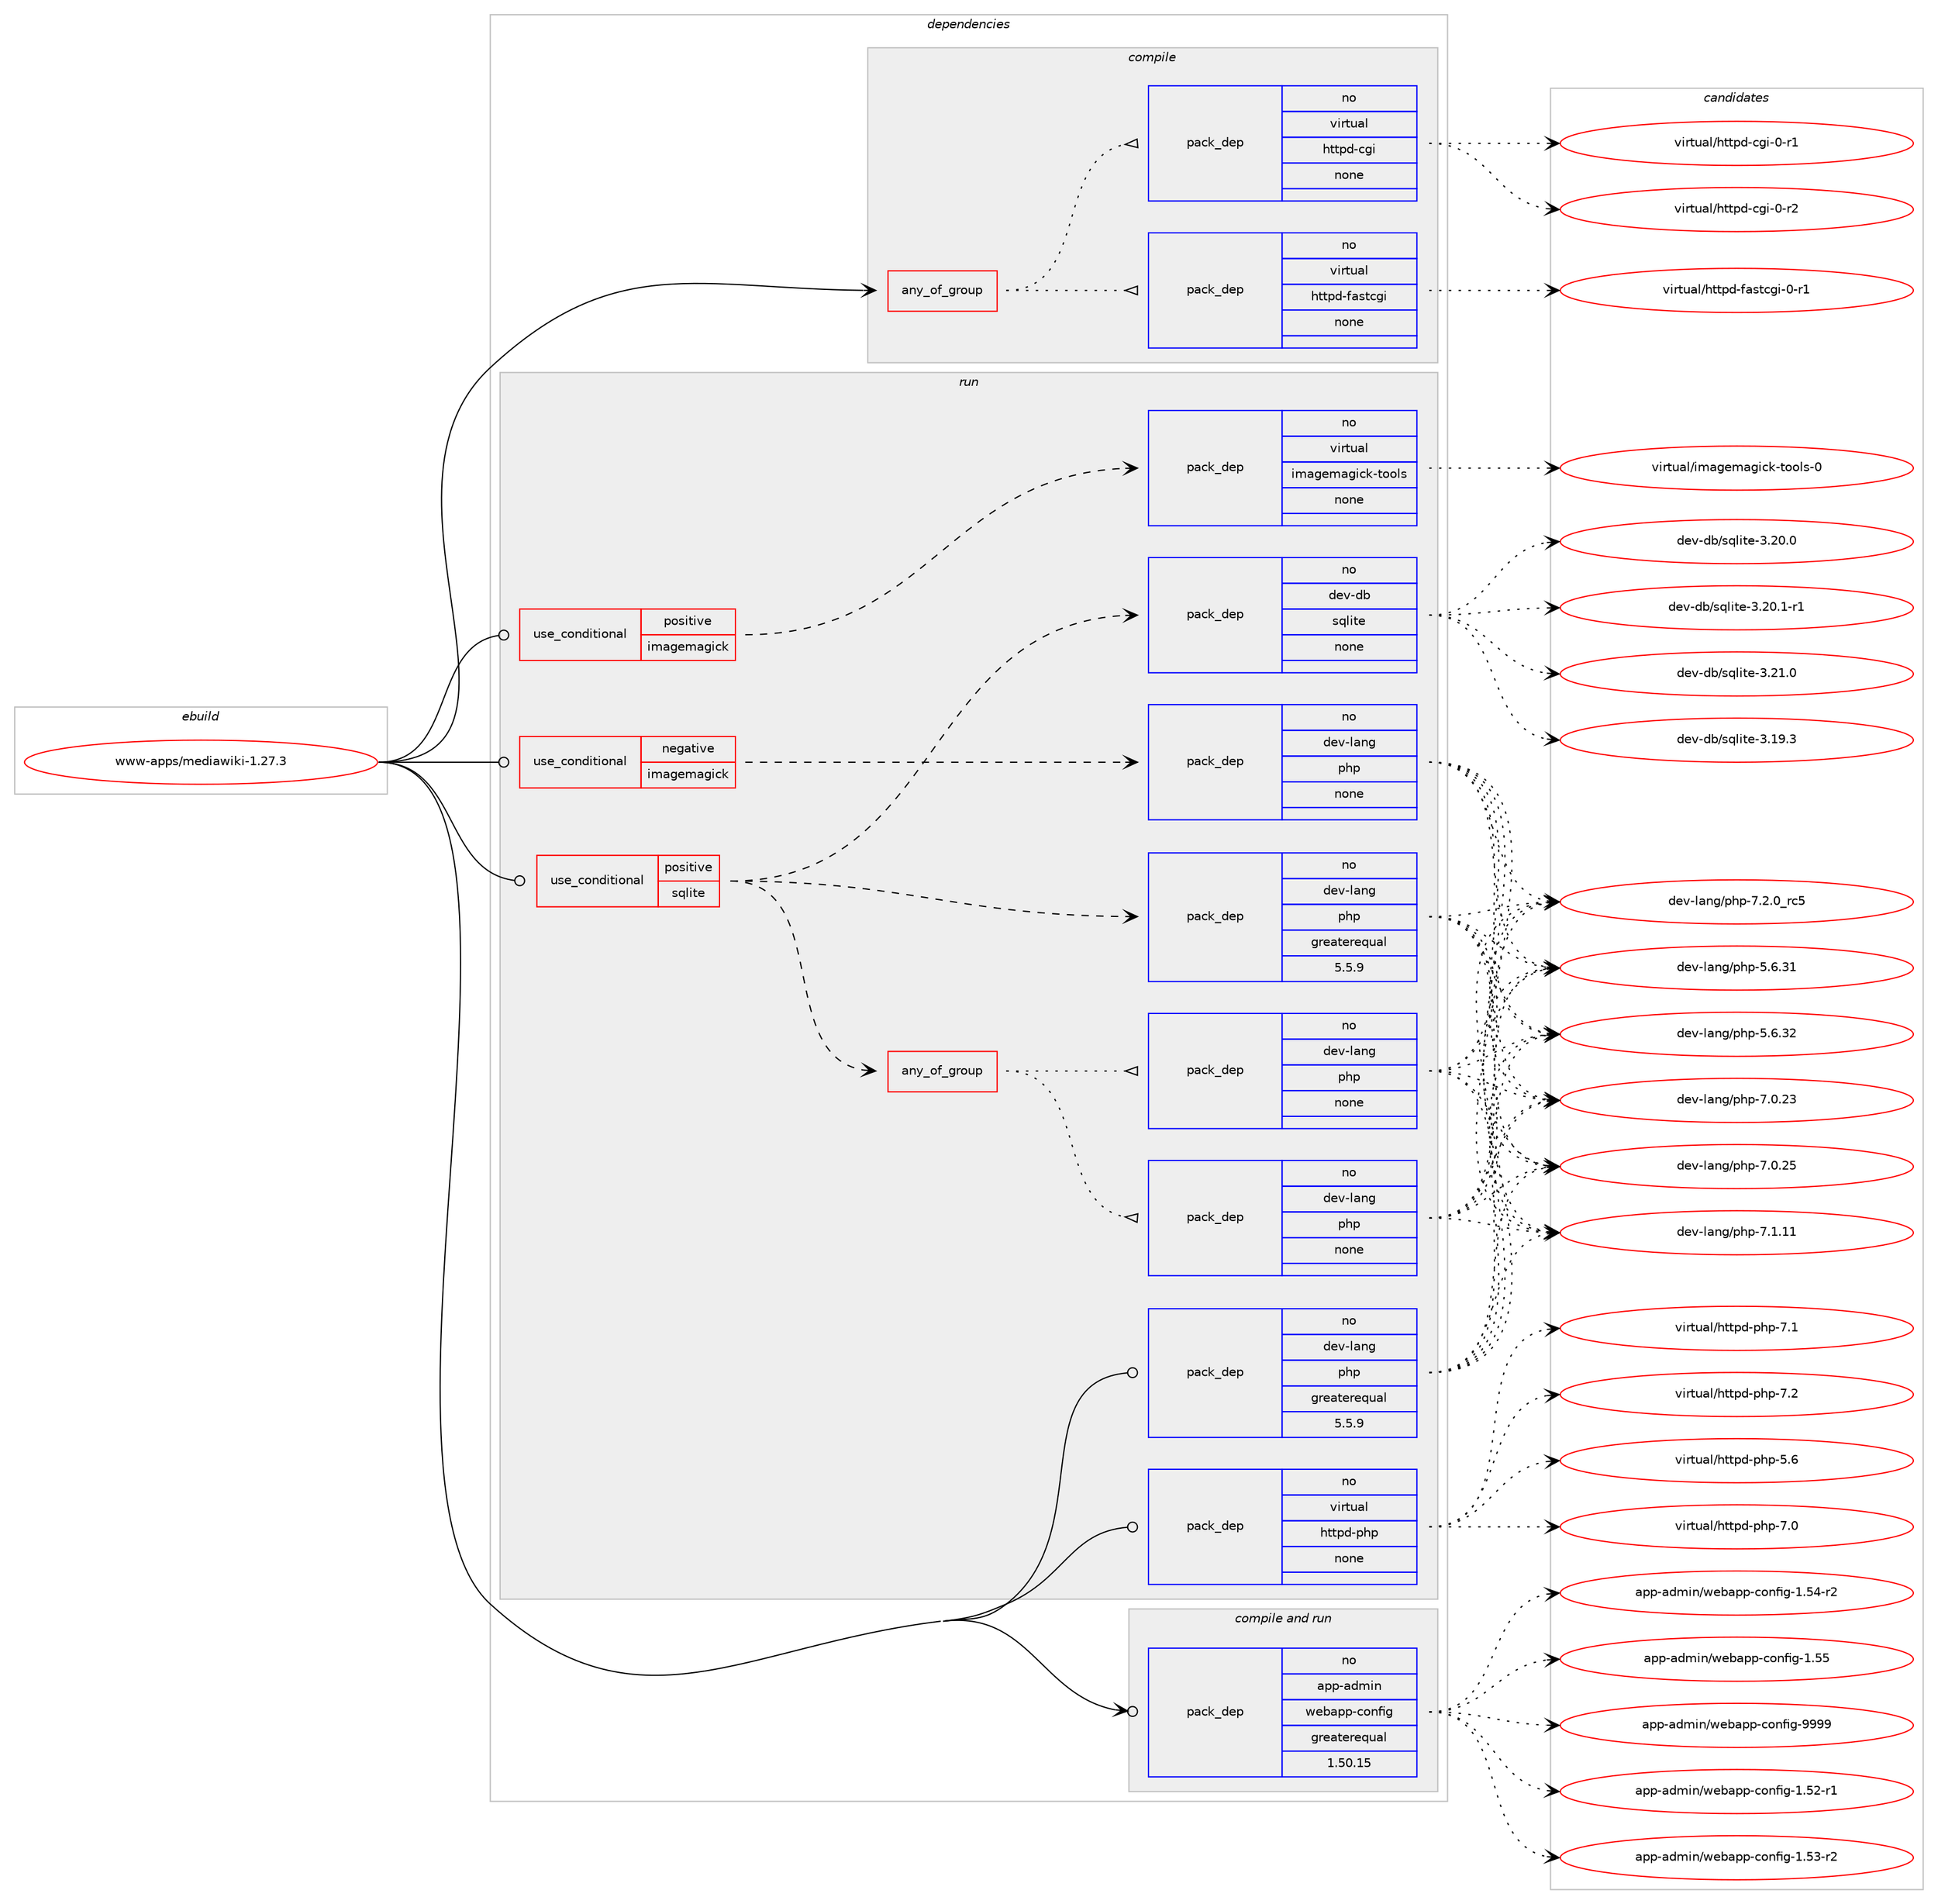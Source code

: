 digraph prolog {

# *************
# Graph options
# *************

newrank=true;
concentrate=true;
compound=true;
graph [rankdir=LR,fontname=Helvetica,fontsize=10,ranksep=1.5];#, ranksep=2.5, nodesep=0.2];
edge  [arrowhead=vee];
node  [fontname=Helvetica,fontsize=10];

# **********
# The ebuild
# **********

subgraph cluster_leftcol {
color=gray;
rank=same;
label=<<i>ebuild</i>>;
id [label="www-apps/mediawiki-1.27.3", color=red, width=4, href="../www-apps/mediawiki-1.27.3.svg"];
}

# ****************
# The dependencies
# ****************

subgraph cluster_midcol {
color=gray;
label=<<i>dependencies</i>>;
subgraph cluster_compile {
fillcolor="#eeeeee";
style=filled;
label=<<i>compile</i>>;
subgraph any8842 {
dependency501231 [label=<<TABLE BORDER="0" CELLBORDER="1" CELLSPACING="0" CELLPADDING="4"><TR><TD CELLPADDING="10">any_of_group</TD></TR></TABLE>>, shape=none, color=red];subgraph pack372599 {
dependency501232 [label=<<TABLE BORDER="0" CELLBORDER="1" CELLSPACING="0" CELLPADDING="4" WIDTH="220"><TR><TD ROWSPAN="6" CELLPADDING="30">pack_dep</TD></TR><TR><TD WIDTH="110">no</TD></TR><TR><TD>virtual</TD></TR><TR><TD>httpd-cgi</TD></TR><TR><TD>none</TD></TR><TR><TD></TD></TR></TABLE>>, shape=none, color=blue];
}
dependency501231:e -> dependency501232:w [weight=20,style="dotted",arrowhead="oinv"];
subgraph pack372600 {
dependency501233 [label=<<TABLE BORDER="0" CELLBORDER="1" CELLSPACING="0" CELLPADDING="4" WIDTH="220"><TR><TD ROWSPAN="6" CELLPADDING="30">pack_dep</TD></TR><TR><TD WIDTH="110">no</TD></TR><TR><TD>virtual</TD></TR><TR><TD>httpd-fastcgi</TD></TR><TR><TD>none</TD></TR><TR><TD></TD></TR></TABLE>>, shape=none, color=blue];
}
dependency501231:e -> dependency501233:w [weight=20,style="dotted",arrowhead="oinv"];
}
id:e -> dependency501231:w [weight=20,style="solid",arrowhead="vee"];
}
subgraph cluster_compileandrun {
fillcolor="#eeeeee";
style=filled;
label=<<i>compile and run</i>>;
subgraph pack372601 {
dependency501234 [label=<<TABLE BORDER="0" CELLBORDER="1" CELLSPACING="0" CELLPADDING="4" WIDTH="220"><TR><TD ROWSPAN="6" CELLPADDING="30">pack_dep</TD></TR><TR><TD WIDTH="110">no</TD></TR><TR><TD>app-admin</TD></TR><TR><TD>webapp-config</TD></TR><TR><TD>greaterequal</TD></TR><TR><TD>1.50.15</TD></TR></TABLE>>, shape=none, color=blue];
}
id:e -> dependency501234:w [weight=20,style="solid",arrowhead="odotvee"];
}
subgraph cluster_run {
fillcolor="#eeeeee";
style=filled;
label=<<i>run</i>>;
subgraph cond119462 {
dependency501235 [label=<<TABLE BORDER="0" CELLBORDER="1" CELLSPACING="0" CELLPADDING="4"><TR><TD ROWSPAN="3" CELLPADDING="10">use_conditional</TD></TR><TR><TD>negative</TD></TR><TR><TD>imagemagick</TD></TR></TABLE>>, shape=none, color=red];
subgraph pack372602 {
dependency501236 [label=<<TABLE BORDER="0" CELLBORDER="1" CELLSPACING="0" CELLPADDING="4" WIDTH="220"><TR><TD ROWSPAN="6" CELLPADDING="30">pack_dep</TD></TR><TR><TD WIDTH="110">no</TD></TR><TR><TD>dev-lang</TD></TR><TR><TD>php</TD></TR><TR><TD>none</TD></TR><TR><TD></TD></TR></TABLE>>, shape=none, color=blue];
}
dependency501235:e -> dependency501236:w [weight=20,style="dashed",arrowhead="vee"];
}
id:e -> dependency501235:w [weight=20,style="solid",arrowhead="odot"];
subgraph cond119463 {
dependency501237 [label=<<TABLE BORDER="0" CELLBORDER="1" CELLSPACING="0" CELLPADDING="4"><TR><TD ROWSPAN="3" CELLPADDING="10">use_conditional</TD></TR><TR><TD>positive</TD></TR><TR><TD>imagemagick</TD></TR></TABLE>>, shape=none, color=red];
subgraph pack372603 {
dependency501238 [label=<<TABLE BORDER="0" CELLBORDER="1" CELLSPACING="0" CELLPADDING="4" WIDTH="220"><TR><TD ROWSPAN="6" CELLPADDING="30">pack_dep</TD></TR><TR><TD WIDTH="110">no</TD></TR><TR><TD>virtual</TD></TR><TR><TD>imagemagick-tools</TD></TR><TR><TD>none</TD></TR><TR><TD></TD></TR></TABLE>>, shape=none, color=blue];
}
dependency501237:e -> dependency501238:w [weight=20,style="dashed",arrowhead="vee"];
}
id:e -> dependency501237:w [weight=20,style="solid",arrowhead="odot"];
subgraph cond119464 {
dependency501239 [label=<<TABLE BORDER="0" CELLBORDER="1" CELLSPACING="0" CELLPADDING="4"><TR><TD ROWSPAN="3" CELLPADDING="10">use_conditional</TD></TR><TR><TD>positive</TD></TR><TR><TD>sqlite</TD></TR></TABLE>>, shape=none, color=red];
subgraph pack372604 {
dependency501240 [label=<<TABLE BORDER="0" CELLBORDER="1" CELLSPACING="0" CELLPADDING="4" WIDTH="220"><TR><TD ROWSPAN="6" CELLPADDING="30">pack_dep</TD></TR><TR><TD WIDTH="110">no</TD></TR><TR><TD>dev-db</TD></TR><TR><TD>sqlite</TD></TR><TR><TD>none</TD></TR><TR><TD></TD></TR></TABLE>>, shape=none, color=blue];
}
dependency501239:e -> dependency501240:w [weight=20,style="dashed",arrowhead="vee"];
subgraph pack372605 {
dependency501241 [label=<<TABLE BORDER="0" CELLBORDER="1" CELLSPACING="0" CELLPADDING="4" WIDTH="220"><TR><TD ROWSPAN="6" CELLPADDING="30">pack_dep</TD></TR><TR><TD WIDTH="110">no</TD></TR><TR><TD>dev-lang</TD></TR><TR><TD>php</TD></TR><TR><TD>greaterequal</TD></TR><TR><TD>5.5.9</TD></TR></TABLE>>, shape=none, color=blue];
}
dependency501239:e -> dependency501241:w [weight=20,style="dashed",arrowhead="vee"];
subgraph any8843 {
dependency501242 [label=<<TABLE BORDER="0" CELLBORDER="1" CELLSPACING="0" CELLPADDING="4"><TR><TD CELLPADDING="10">any_of_group</TD></TR></TABLE>>, shape=none, color=red];subgraph pack372606 {
dependency501243 [label=<<TABLE BORDER="0" CELLBORDER="1" CELLSPACING="0" CELLPADDING="4" WIDTH="220"><TR><TD ROWSPAN="6" CELLPADDING="30">pack_dep</TD></TR><TR><TD WIDTH="110">no</TD></TR><TR><TD>dev-lang</TD></TR><TR><TD>php</TD></TR><TR><TD>none</TD></TR><TR><TD></TD></TR></TABLE>>, shape=none, color=blue];
}
dependency501242:e -> dependency501243:w [weight=20,style="dotted",arrowhead="oinv"];
subgraph pack372607 {
dependency501244 [label=<<TABLE BORDER="0" CELLBORDER="1" CELLSPACING="0" CELLPADDING="4" WIDTH="220"><TR><TD ROWSPAN="6" CELLPADDING="30">pack_dep</TD></TR><TR><TD WIDTH="110">no</TD></TR><TR><TD>dev-lang</TD></TR><TR><TD>php</TD></TR><TR><TD>none</TD></TR><TR><TD></TD></TR></TABLE>>, shape=none, color=blue];
}
dependency501242:e -> dependency501244:w [weight=20,style="dotted",arrowhead="oinv"];
}
dependency501239:e -> dependency501242:w [weight=20,style="dashed",arrowhead="vee"];
}
id:e -> dependency501239:w [weight=20,style="solid",arrowhead="odot"];
subgraph pack372608 {
dependency501245 [label=<<TABLE BORDER="0" CELLBORDER="1" CELLSPACING="0" CELLPADDING="4" WIDTH="220"><TR><TD ROWSPAN="6" CELLPADDING="30">pack_dep</TD></TR><TR><TD WIDTH="110">no</TD></TR><TR><TD>dev-lang</TD></TR><TR><TD>php</TD></TR><TR><TD>greaterequal</TD></TR><TR><TD>5.5.9</TD></TR></TABLE>>, shape=none, color=blue];
}
id:e -> dependency501245:w [weight=20,style="solid",arrowhead="odot"];
subgraph pack372609 {
dependency501246 [label=<<TABLE BORDER="0" CELLBORDER="1" CELLSPACING="0" CELLPADDING="4" WIDTH="220"><TR><TD ROWSPAN="6" CELLPADDING="30">pack_dep</TD></TR><TR><TD WIDTH="110">no</TD></TR><TR><TD>virtual</TD></TR><TR><TD>httpd-php</TD></TR><TR><TD>none</TD></TR><TR><TD></TD></TR></TABLE>>, shape=none, color=blue];
}
id:e -> dependency501246:w [weight=20,style="solid",arrowhead="odot"];
}
}

# **************
# The candidates
# **************

subgraph cluster_choices {
rank=same;
color=gray;
label=<<i>candidates</i>>;

subgraph choice372599 {
color=black;
nodesep=1;
choice1181051141161179710847104116116112100459910310545484511449 [label="virtual/httpd-cgi-0-r1", color=red, width=4,href="../virtual/httpd-cgi-0-r1.svg"];
choice1181051141161179710847104116116112100459910310545484511450 [label="virtual/httpd-cgi-0-r2", color=red, width=4,href="../virtual/httpd-cgi-0-r2.svg"];
dependency501232:e -> choice1181051141161179710847104116116112100459910310545484511449:w [style=dotted,weight="100"];
dependency501232:e -> choice1181051141161179710847104116116112100459910310545484511450:w [style=dotted,weight="100"];
}
subgraph choice372600 {
color=black;
nodesep=1;
choice118105114116117971084710411611611210045102971151169910310545484511449 [label="virtual/httpd-fastcgi-0-r1", color=red, width=4,href="../virtual/httpd-fastcgi-0-r1.svg"];
dependency501233:e -> choice118105114116117971084710411611611210045102971151169910310545484511449:w [style=dotted,weight="100"];
}
subgraph choice372601 {
color=black;
nodesep=1;
choice971121124597100109105110471191019897112112459911111010210510345494653504511449 [label="app-admin/webapp-config-1.52-r1", color=red, width=4,href="../app-admin/webapp-config-1.52-r1.svg"];
choice971121124597100109105110471191019897112112459911111010210510345494653514511450 [label="app-admin/webapp-config-1.53-r2", color=red, width=4,href="../app-admin/webapp-config-1.53-r2.svg"];
choice971121124597100109105110471191019897112112459911111010210510345494653524511450 [label="app-admin/webapp-config-1.54-r2", color=red, width=4,href="../app-admin/webapp-config-1.54-r2.svg"];
choice97112112459710010910511047119101989711211245991111101021051034549465353 [label="app-admin/webapp-config-1.55", color=red, width=4,href="../app-admin/webapp-config-1.55.svg"];
choice97112112459710010910511047119101989711211245991111101021051034557575757 [label="app-admin/webapp-config-9999", color=red, width=4,href="../app-admin/webapp-config-9999.svg"];
dependency501234:e -> choice971121124597100109105110471191019897112112459911111010210510345494653504511449:w [style=dotted,weight="100"];
dependency501234:e -> choice971121124597100109105110471191019897112112459911111010210510345494653514511450:w [style=dotted,weight="100"];
dependency501234:e -> choice971121124597100109105110471191019897112112459911111010210510345494653524511450:w [style=dotted,weight="100"];
dependency501234:e -> choice97112112459710010910511047119101989711211245991111101021051034549465353:w [style=dotted,weight="100"];
dependency501234:e -> choice97112112459710010910511047119101989711211245991111101021051034557575757:w [style=dotted,weight="100"];
}
subgraph choice372602 {
color=black;
nodesep=1;
choice10010111845108971101034711210411245534654465149 [label="dev-lang/php-5.6.31", color=red, width=4,href="../dev-lang/php-5.6.31.svg"];
choice10010111845108971101034711210411245534654465150 [label="dev-lang/php-5.6.32", color=red, width=4,href="../dev-lang/php-5.6.32.svg"];
choice10010111845108971101034711210411245554648465051 [label="dev-lang/php-7.0.23", color=red, width=4,href="../dev-lang/php-7.0.23.svg"];
choice10010111845108971101034711210411245554648465053 [label="dev-lang/php-7.0.25", color=red, width=4,href="../dev-lang/php-7.0.25.svg"];
choice10010111845108971101034711210411245554649464949 [label="dev-lang/php-7.1.11", color=red, width=4,href="../dev-lang/php-7.1.11.svg"];
choice100101118451089711010347112104112455546504648951149953 [label="dev-lang/php-7.2.0_rc5", color=red, width=4,href="../dev-lang/php-7.2.0_rc5.svg"];
dependency501236:e -> choice10010111845108971101034711210411245534654465149:w [style=dotted,weight="100"];
dependency501236:e -> choice10010111845108971101034711210411245534654465150:w [style=dotted,weight="100"];
dependency501236:e -> choice10010111845108971101034711210411245554648465051:w [style=dotted,weight="100"];
dependency501236:e -> choice10010111845108971101034711210411245554648465053:w [style=dotted,weight="100"];
dependency501236:e -> choice10010111845108971101034711210411245554649464949:w [style=dotted,weight="100"];
dependency501236:e -> choice100101118451089711010347112104112455546504648951149953:w [style=dotted,weight="100"];
}
subgraph choice372603 {
color=black;
nodesep=1;
choice1181051141161179710847105109971031011099710310599107451161111111081154548 [label="virtual/imagemagick-tools-0", color=red, width=4,href="../virtual/imagemagick-tools-0.svg"];
dependency501238:e -> choice1181051141161179710847105109971031011099710310599107451161111111081154548:w [style=dotted,weight="100"];
}
subgraph choice372604 {
color=black;
nodesep=1;
choice10010111845100984711511310810511610145514649574651 [label="dev-db/sqlite-3.19.3", color=red, width=4,href="../dev-db/sqlite-3.19.3.svg"];
choice10010111845100984711511310810511610145514650484648 [label="dev-db/sqlite-3.20.0", color=red, width=4,href="../dev-db/sqlite-3.20.0.svg"];
choice100101118451009847115113108105116101455146504846494511449 [label="dev-db/sqlite-3.20.1-r1", color=red, width=4,href="../dev-db/sqlite-3.20.1-r1.svg"];
choice10010111845100984711511310810511610145514650494648 [label="dev-db/sqlite-3.21.0", color=red, width=4,href="../dev-db/sqlite-3.21.0.svg"];
dependency501240:e -> choice10010111845100984711511310810511610145514649574651:w [style=dotted,weight="100"];
dependency501240:e -> choice10010111845100984711511310810511610145514650484648:w [style=dotted,weight="100"];
dependency501240:e -> choice100101118451009847115113108105116101455146504846494511449:w [style=dotted,weight="100"];
dependency501240:e -> choice10010111845100984711511310810511610145514650494648:w [style=dotted,weight="100"];
}
subgraph choice372605 {
color=black;
nodesep=1;
choice10010111845108971101034711210411245534654465149 [label="dev-lang/php-5.6.31", color=red, width=4,href="../dev-lang/php-5.6.31.svg"];
choice10010111845108971101034711210411245534654465150 [label="dev-lang/php-5.6.32", color=red, width=4,href="../dev-lang/php-5.6.32.svg"];
choice10010111845108971101034711210411245554648465051 [label="dev-lang/php-7.0.23", color=red, width=4,href="../dev-lang/php-7.0.23.svg"];
choice10010111845108971101034711210411245554648465053 [label="dev-lang/php-7.0.25", color=red, width=4,href="../dev-lang/php-7.0.25.svg"];
choice10010111845108971101034711210411245554649464949 [label="dev-lang/php-7.1.11", color=red, width=4,href="../dev-lang/php-7.1.11.svg"];
choice100101118451089711010347112104112455546504648951149953 [label="dev-lang/php-7.2.0_rc5", color=red, width=4,href="../dev-lang/php-7.2.0_rc5.svg"];
dependency501241:e -> choice10010111845108971101034711210411245534654465149:w [style=dotted,weight="100"];
dependency501241:e -> choice10010111845108971101034711210411245534654465150:w [style=dotted,weight="100"];
dependency501241:e -> choice10010111845108971101034711210411245554648465051:w [style=dotted,weight="100"];
dependency501241:e -> choice10010111845108971101034711210411245554648465053:w [style=dotted,weight="100"];
dependency501241:e -> choice10010111845108971101034711210411245554649464949:w [style=dotted,weight="100"];
dependency501241:e -> choice100101118451089711010347112104112455546504648951149953:w [style=dotted,weight="100"];
}
subgraph choice372606 {
color=black;
nodesep=1;
choice10010111845108971101034711210411245534654465149 [label="dev-lang/php-5.6.31", color=red, width=4,href="../dev-lang/php-5.6.31.svg"];
choice10010111845108971101034711210411245534654465150 [label="dev-lang/php-5.6.32", color=red, width=4,href="../dev-lang/php-5.6.32.svg"];
choice10010111845108971101034711210411245554648465051 [label="dev-lang/php-7.0.23", color=red, width=4,href="../dev-lang/php-7.0.23.svg"];
choice10010111845108971101034711210411245554648465053 [label="dev-lang/php-7.0.25", color=red, width=4,href="../dev-lang/php-7.0.25.svg"];
choice10010111845108971101034711210411245554649464949 [label="dev-lang/php-7.1.11", color=red, width=4,href="../dev-lang/php-7.1.11.svg"];
choice100101118451089711010347112104112455546504648951149953 [label="dev-lang/php-7.2.0_rc5", color=red, width=4,href="../dev-lang/php-7.2.0_rc5.svg"];
dependency501243:e -> choice10010111845108971101034711210411245534654465149:w [style=dotted,weight="100"];
dependency501243:e -> choice10010111845108971101034711210411245534654465150:w [style=dotted,weight="100"];
dependency501243:e -> choice10010111845108971101034711210411245554648465051:w [style=dotted,weight="100"];
dependency501243:e -> choice10010111845108971101034711210411245554648465053:w [style=dotted,weight="100"];
dependency501243:e -> choice10010111845108971101034711210411245554649464949:w [style=dotted,weight="100"];
dependency501243:e -> choice100101118451089711010347112104112455546504648951149953:w [style=dotted,weight="100"];
}
subgraph choice372607 {
color=black;
nodesep=1;
choice10010111845108971101034711210411245534654465149 [label="dev-lang/php-5.6.31", color=red, width=4,href="../dev-lang/php-5.6.31.svg"];
choice10010111845108971101034711210411245534654465150 [label="dev-lang/php-5.6.32", color=red, width=4,href="../dev-lang/php-5.6.32.svg"];
choice10010111845108971101034711210411245554648465051 [label="dev-lang/php-7.0.23", color=red, width=4,href="../dev-lang/php-7.0.23.svg"];
choice10010111845108971101034711210411245554648465053 [label="dev-lang/php-7.0.25", color=red, width=4,href="../dev-lang/php-7.0.25.svg"];
choice10010111845108971101034711210411245554649464949 [label="dev-lang/php-7.1.11", color=red, width=4,href="../dev-lang/php-7.1.11.svg"];
choice100101118451089711010347112104112455546504648951149953 [label="dev-lang/php-7.2.0_rc5", color=red, width=4,href="../dev-lang/php-7.2.0_rc5.svg"];
dependency501244:e -> choice10010111845108971101034711210411245534654465149:w [style=dotted,weight="100"];
dependency501244:e -> choice10010111845108971101034711210411245534654465150:w [style=dotted,weight="100"];
dependency501244:e -> choice10010111845108971101034711210411245554648465051:w [style=dotted,weight="100"];
dependency501244:e -> choice10010111845108971101034711210411245554648465053:w [style=dotted,weight="100"];
dependency501244:e -> choice10010111845108971101034711210411245554649464949:w [style=dotted,weight="100"];
dependency501244:e -> choice100101118451089711010347112104112455546504648951149953:w [style=dotted,weight="100"];
}
subgraph choice372608 {
color=black;
nodesep=1;
choice10010111845108971101034711210411245534654465149 [label="dev-lang/php-5.6.31", color=red, width=4,href="../dev-lang/php-5.6.31.svg"];
choice10010111845108971101034711210411245534654465150 [label="dev-lang/php-5.6.32", color=red, width=4,href="../dev-lang/php-5.6.32.svg"];
choice10010111845108971101034711210411245554648465051 [label="dev-lang/php-7.0.23", color=red, width=4,href="../dev-lang/php-7.0.23.svg"];
choice10010111845108971101034711210411245554648465053 [label="dev-lang/php-7.0.25", color=red, width=4,href="../dev-lang/php-7.0.25.svg"];
choice10010111845108971101034711210411245554649464949 [label="dev-lang/php-7.1.11", color=red, width=4,href="../dev-lang/php-7.1.11.svg"];
choice100101118451089711010347112104112455546504648951149953 [label="dev-lang/php-7.2.0_rc5", color=red, width=4,href="../dev-lang/php-7.2.0_rc5.svg"];
dependency501245:e -> choice10010111845108971101034711210411245534654465149:w [style=dotted,weight="100"];
dependency501245:e -> choice10010111845108971101034711210411245534654465150:w [style=dotted,weight="100"];
dependency501245:e -> choice10010111845108971101034711210411245554648465051:w [style=dotted,weight="100"];
dependency501245:e -> choice10010111845108971101034711210411245554648465053:w [style=dotted,weight="100"];
dependency501245:e -> choice10010111845108971101034711210411245554649464949:w [style=dotted,weight="100"];
dependency501245:e -> choice100101118451089711010347112104112455546504648951149953:w [style=dotted,weight="100"];
}
subgraph choice372609 {
color=black;
nodesep=1;
choice11810511411611797108471041161161121004511210411245534654 [label="virtual/httpd-php-5.6", color=red, width=4,href="../virtual/httpd-php-5.6.svg"];
choice11810511411611797108471041161161121004511210411245554648 [label="virtual/httpd-php-7.0", color=red, width=4,href="../virtual/httpd-php-7.0.svg"];
choice11810511411611797108471041161161121004511210411245554649 [label="virtual/httpd-php-7.1", color=red, width=4,href="../virtual/httpd-php-7.1.svg"];
choice11810511411611797108471041161161121004511210411245554650 [label="virtual/httpd-php-7.2", color=red, width=4,href="../virtual/httpd-php-7.2.svg"];
dependency501246:e -> choice11810511411611797108471041161161121004511210411245534654:w [style=dotted,weight="100"];
dependency501246:e -> choice11810511411611797108471041161161121004511210411245554648:w [style=dotted,weight="100"];
dependency501246:e -> choice11810511411611797108471041161161121004511210411245554649:w [style=dotted,weight="100"];
dependency501246:e -> choice11810511411611797108471041161161121004511210411245554650:w [style=dotted,weight="100"];
}
}

}
